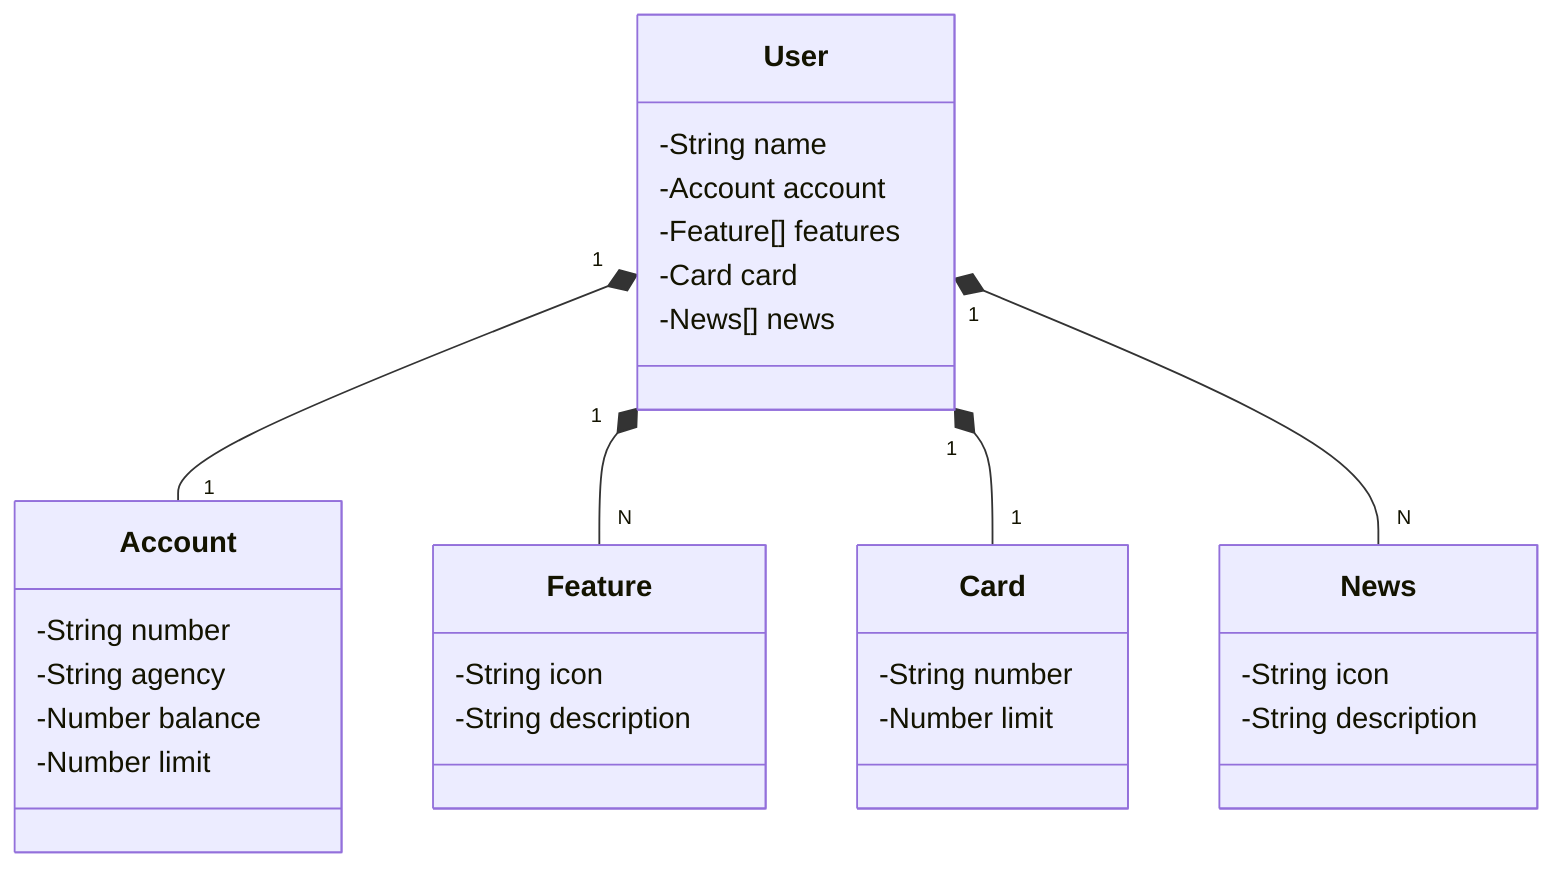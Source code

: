 classDiagram
class User {
-String name
-Account account
-Feature[] features
-Card card
-News[] news
}

class Account {
-String number
-String agency
-Number balance
-Number limit
}

class Feature {
-String icon
-String description
}

class Card {
-String number
-Number limit
}

class News {
-String icon
-String description
}

User "1" *-- "1" Account
User "1" *-- "N" Feature
User "1" *-- "1" Card
User "1" *-- "N" News